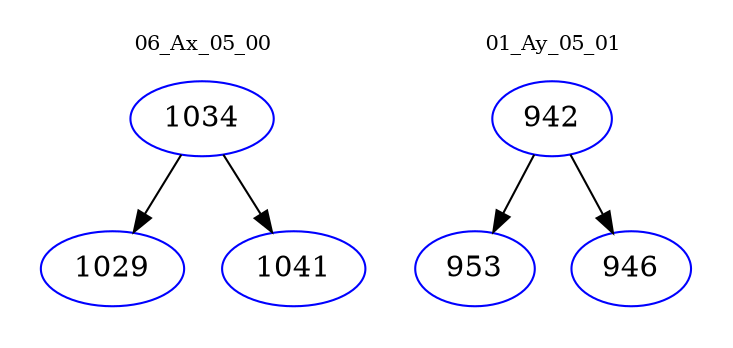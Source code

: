 digraph{
subgraph cluster_0 {
color = white
label = "06_Ax_05_00";
fontsize=10;
T0_1034 [label="1034", color="blue"]
T0_1034 -> T0_1029 [color="black"]
T0_1029 [label="1029", color="blue"]
T0_1034 -> T0_1041 [color="black"]
T0_1041 [label="1041", color="blue"]
}
subgraph cluster_1 {
color = white
label = "01_Ay_05_01";
fontsize=10;
T1_942 [label="942", color="blue"]
T1_942 -> T1_953 [color="black"]
T1_953 [label="953", color="blue"]
T1_942 -> T1_946 [color="black"]
T1_946 [label="946", color="blue"]
}
}
